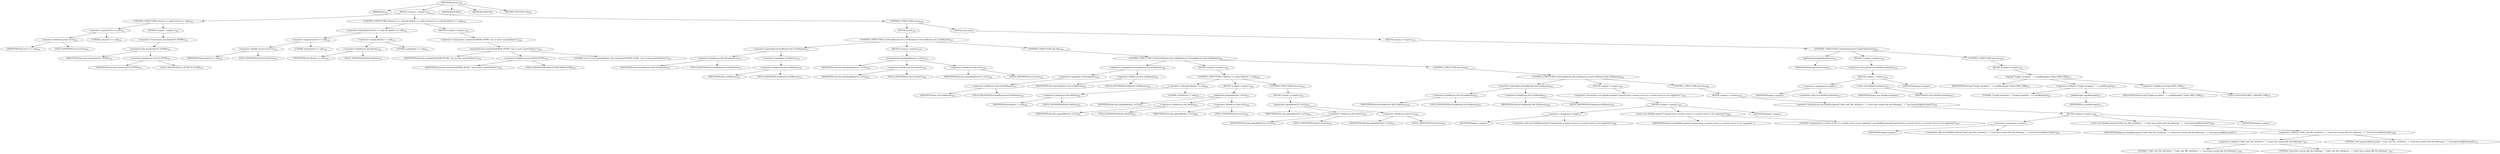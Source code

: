 digraph "execute" {  
"306" [label = <(METHOD,execute)<SUB>189</SUB>> ]
"36" [label = <(PARAM,this)<SUB>189</SUB>> ]
"307" [label = <(BLOCK,&lt;empty&gt;,&lt;empty&gt;)<SUB>189</SUB>> ]
"308" [label = <(CONTROL_STRUCTURE,if (toUri == null),if (toUri == null))<SUB>190</SUB>> ]
"309" [label = <(&lt;operator&gt;.equals,toUri == null)<SUB>190</SUB>> ]
"310" [label = <(&lt;operator&gt;.fieldAccess,this.toUri)<SUB>190</SUB>> ]
"311" [label = <(IDENTIFIER,this,toUri == null)<SUB>190</SUB>> ]
"312" [label = <(FIELD_IDENTIFIER,toUri,toUri)<SUB>190</SUB>> ]
"313" [label = <(LITERAL,null,toUri == null)<SUB>190</SUB>> ]
"314" [label = <(BLOCK,&lt;empty&gt;,&lt;empty&gt;)<SUB>190</SUB>> ]
"315" [label = <(&lt;operator&gt;.throw,throw exactlyOne(TO_ATTRS);)<SUB>191</SUB>> ]
"316" [label = <(exactlyOne,this.exactlyOne(TO_ATTRS))<SUB>191</SUB>> ]
"35" [label = <(IDENTIFIER,this,this.exactlyOne(TO_ATTRS))<SUB>191</SUB>> ]
"317" [label = <(&lt;operator&gt;.fieldAccess,Scp.TO_ATTRS)<SUB>191</SUB>> ]
"318" [label = <(IDENTIFIER,Scp,this.exactlyOne(TO_ATTRS))<SUB>191</SUB>> ]
"319" [label = <(FIELD_IDENTIFIER,TO_ATTRS,TO_ATTRS)<SUB>191</SUB>> ]
"320" [label = <(CONTROL_STRUCTURE,if (fromUri == null &amp;&amp; fileSets == null),if (fromUri == null &amp;&amp; fileSets == null))<SUB>193</SUB>> ]
"321" [label = <(&lt;operator&gt;.logicalAnd,fromUri == null &amp;&amp; fileSets == null)<SUB>193</SUB>> ]
"322" [label = <(&lt;operator&gt;.equals,fromUri == null)<SUB>193</SUB>> ]
"323" [label = <(&lt;operator&gt;.fieldAccess,this.fromUri)<SUB>193</SUB>> ]
"324" [label = <(IDENTIFIER,this,fromUri == null)<SUB>193</SUB>> ]
"325" [label = <(FIELD_IDENTIFIER,fromUri,fromUri)<SUB>193</SUB>> ]
"326" [label = <(LITERAL,null,fromUri == null)<SUB>193</SUB>> ]
"327" [label = <(&lt;operator&gt;.equals,fileSets == null)<SUB>193</SUB>> ]
"328" [label = <(&lt;operator&gt;.fieldAccess,this.fileSets)<SUB>193</SUB>> ]
"329" [label = <(IDENTIFIER,this,fileSets == null)<SUB>193</SUB>> ]
"330" [label = <(FIELD_IDENTIFIER,fileSets,fileSets)<SUB>193</SUB>> ]
"331" [label = <(LITERAL,null,fileSets == null)<SUB>193</SUB>> ]
"332" [label = <(BLOCK,&lt;empty&gt;,&lt;empty&gt;)<SUB>193</SUB>> ]
"333" [label = <(&lt;operator&gt;.throw,throw exactlyOne(FROM_ATTRS, &quot;one or more nested filesets&quot;);)<SUB>194</SUB>> ]
"334" [label = <(exactlyOne,this.exactlyOne(FROM_ATTRS, &quot;one or more nested filesets&quot;))<SUB>194</SUB>> ]
"37" [label = <(IDENTIFIER,this,this.exactlyOne(FROM_ATTRS, &quot;one or more nested filesets&quot;))<SUB>194</SUB>> ]
"335" [label = <(&lt;operator&gt;.fieldAccess,Scp.FROM_ATTRS)<SUB>194</SUB>> ]
"336" [label = <(IDENTIFIER,Scp,this.exactlyOne(FROM_ATTRS, &quot;one or more nested filesets&quot;))<SUB>194</SUB>> ]
"337" [label = <(FIELD_IDENTIFIER,FROM_ATTRS,FROM_ATTRS)<SUB>194</SUB>> ]
"338" [label = <(LITERAL,&quot;one or more nested filesets&quot;,this.exactlyOne(FROM_ATTRS, &quot;one or more nested filesets&quot;))<SUB>194</SUB>> ]
"339" [label = <(CONTROL_STRUCTURE,try,try)<SUB>196</SUB>> ]
"340" [label = <(BLOCK,try,try)<SUB>196</SUB>> ]
"341" [label = <(CONTROL_STRUCTURE,if (isFromRemote &amp;&amp; !isToRemote),if (isFromRemote &amp;&amp; !isToRemote))<SUB>197</SUB>> ]
"342" [label = <(&lt;operator&gt;.logicalAnd,isFromRemote &amp;&amp; !isToRemote)<SUB>197</SUB>> ]
"343" [label = <(&lt;operator&gt;.fieldAccess,this.isFromRemote)<SUB>197</SUB>> ]
"344" [label = <(IDENTIFIER,this,isFromRemote &amp;&amp; !isToRemote)<SUB>197</SUB>> ]
"345" [label = <(FIELD_IDENTIFIER,isFromRemote,isFromRemote)<SUB>197</SUB>> ]
"346" [label = <(&lt;operator&gt;.logicalNot,!isToRemote)<SUB>197</SUB>> ]
"347" [label = <(&lt;operator&gt;.fieldAccess,this.isToRemote)<SUB>197</SUB>> ]
"348" [label = <(IDENTIFIER,this,!isToRemote)<SUB>197</SUB>> ]
"349" [label = <(FIELD_IDENTIFIER,isToRemote,isToRemote)<SUB>197</SUB>> ]
"350" [label = <(BLOCK,&lt;empty&gt;,&lt;empty&gt;)<SUB>197</SUB>> ]
"351" [label = <(download,this.download(fromUri, toUri))<SUB>198</SUB>> ]
"38" [label = <(IDENTIFIER,this,this.download(fromUri, toUri))<SUB>198</SUB>> ]
"352" [label = <(&lt;operator&gt;.fieldAccess,this.fromUri)<SUB>198</SUB>> ]
"353" [label = <(IDENTIFIER,this,this.download(fromUri, toUri))<SUB>198</SUB>> ]
"354" [label = <(FIELD_IDENTIFIER,fromUri,fromUri)<SUB>198</SUB>> ]
"355" [label = <(&lt;operator&gt;.fieldAccess,this.toUri)<SUB>198</SUB>> ]
"356" [label = <(IDENTIFIER,this,this.download(fromUri, toUri))<SUB>198</SUB>> ]
"357" [label = <(FIELD_IDENTIFIER,toUri,toUri)<SUB>198</SUB>> ]
"358" [label = <(CONTROL_STRUCTURE,else,else)<SUB>199</SUB>> ]
"359" [label = <(CONTROL_STRUCTURE,if (!isFromRemote &amp;&amp; isToRemote),if (!isFromRemote &amp;&amp; isToRemote))<SUB>199</SUB>> ]
"360" [label = <(&lt;operator&gt;.logicalAnd,!isFromRemote &amp;&amp; isToRemote)<SUB>199</SUB>> ]
"361" [label = <(&lt;operator&gt;.logicalNot,!isFromRemote)<SUB>199</SUB>> ]
"362" [label = <(&lt;operator&gt;.fieldAccess,this.isFromRemote)<SUB>199</SUB>> ]
"363" [label = <(IDENTIFIER,this,!isFromRemote)<SUB>199</SUB>> ]
"364" [label = <(FIELD_IDENTIFIER,isFromRemote,isFromRemote)<SUB>199</SUB>> ]
"365" [label = <(&lt;operator&gt;.fieldAccess,this.isToRemote)<SUB>199</SUB>> ]
"366" [label = <(IDENTIFIER,this,!isFromRemote &amp;&amp; isToRemote)<SUB>199</SUB>> ]
"367" [label = <(FIELD_IDENTIFIER,isToRemote,isToRemote)<SUB>199</SUB>> ]
"368" [label = <(BLOCK,&lt;empty&gt;,&lt;empty&gt;)<SUB>199</SUB>> ]
"369" [label = <(CONTROL_STRUCTURE,if (fileSets != null),if (fileSets != null))<SUB>200</SUB>> ]
"370" [label = <(&lt;operator&gt;.notEquals,fileSets != null)<SUB>200</SUB>> ]
"371" [label = <(&lt;operator&gt;.fieldAccess,this.fileSets)<SUB>200</SUB>> ]
"372" [label = <(IDENTIFIER,this,fileSets != null)<SUB>200</SUB>> ]
"373" [label = <(FIELD_IDENTIFIER,fileSets,fileSets)<SUB>200</SUB>> ]
"374" [label = <(LITERAL,null,fileSets != null)<SUB>200</SUB>> ]
"375" [label = <(BLOCK,&lt;empty&gt;,&lt;empty&gt;)<SUB>200</SUB>> ]
"376" [label = <(upload,this.upload(fileSets, toUri))<SUB>201</SUB>> ]
"39" [label = <(IDENTIFIER,this,this.upload(fileSets, toUri))<SUB>201</SUB>> ]
"377" [label = <(&lt;operator&gt;.fieldAccess,this.fileSets)<SUB>201</SUB>> ]
"378" [label = <(IDENTIFIER,this,this.upload(fileSets, toUri))<SUB>201</SUB>> ]
"379" [label = <(FIELD_IDENTIFIER,fileSets,fileSets)<SUB>201</SUB>> ]
"380" [label = <(&lt;operator&gt;.fieldAccess,this.toUri)<SUB>201</SUB>> ]
"381" [label = <(IDENTIFIER,this,this.upload(fileSets, toUri))<SUB>201</SUB>> ]
"382" [label = <(FIELD_IDENTIFIER,toUri,toUri)<SUB>201</SUB>> ]
"383" [label = <(CONTROL_STRUCTURE,else,else)<SUB>202</SUB>> ]
"384" [label = <(BLOCK,&lt;empty&gt;,&lt;empty&gt;)<SUB>202</SUB>> ]
"385" [label = <(upload,this.upload(fromUri, toUri))<SUB>203</SUB>> ]
"40" [label = <(IDENTIFIER,this,this.upload(fromUri, toUri))<SUB>203</SUB>> ]
"386" [label = <(&lt;operator&gt;.fieldAccess,this.fromUri)<SUB>203</SUB>> ]
"387" [label = <(IDENTIFIER,this,this.upload(fromUri, toUri))<SUB>203</SUB>> ]
"388" [label = <(FIELD_IDENTIFIER,fromUri,fromUri)<SUB>203</SUB>> ]
"389" [label = <(&lt;operator&gt;.fieldAccess,this.toUri)<SUB>203</SUB>> ]
"390" [label = <(IDENTIFIER,this,this.upload(fromUri, toUri))<SUB>203</SUB>> ]
"391" [label = <(FIELD_IDENTIFIER,toUri,toUri)<SUB>203</SUB>> ]
"392" [label = <(CONTROL_STRUCTURE,else,else)<SUB>205</SUB>> ]
"393" [label = <(CONTROL_STRUCTURE,if (isFromRemote &amp;&amp; isToRemote),if (isFromRemote &amp;&amp; isToRemote))<SUB>205</SUB>> ]
"394" [label = <(&lt;operator&gt;.logicalAnd,isFromRemote &amp;&amp; isToRemote)<SUB>205</SUB>> ]
"395" [label = <(&lt;operator&gt;.fieldAccess,this.isFromRemote)<SUB>205</SUB>> ]
"396" [label = <(IDENTIFIER,this,isFromRemote &amp;&amp; isToRemote)<SUB>205</SUB>> ]
"397" [label = <(FIELD_IDENTIFIER,isFromRemote,isFromRemote)<SUB>205</SUB>> ]
"398" [label = <(&lt;operator&gt;.fieldAccess,this.isToRemote)<SUB>205</SUB>> ]
"399" [label = <(IDENTIFIER,this,isFromRemote &amp;&amp; isToRemote)<SUB>205</SUB>> ]
"400" [label = <(FIELD_IDENTIFIER,isToRemote,isToRemote)<SUB>205</SUB>> ]
"401" [label = <(BLOCK,&lt;empty&gt;,&lt;empty&gt;)<SUB>205</SUB>> ]
"402" [label = <(&lt;operator&gt;.throw,throw new BuildException(&quot;Copying from a remote server to a remote server is not supported.&quot;);)<SUB>206</SUB>> ]
"403" [label = <(BLOCK,&lt;empty&gt;,&lt;empty&gt;)<SUB>206</SUB>> ]
"404" [label = <(&lt;operator&gt;.assignment,&lt;empty&gt;)> ]
"405" [label = <(IDENTIFIER,$obj1,&lt;empty&gt;)> ]
"406" [label = <(&lt;operator&gt;.alloc,new BuildException(&quot;Copying from a remote server to a remote server is not supported.&quot;))<SUB>206</SUB>> ]
"407" [label = <(&lt;init&gt;,new BuildException(&quot;Copying from a remote server to a remote server is not supported.&quot;))<SUB>206</SUB>> ]
"408" [label = <(IDENTIFIER,$obj1,new BuildException(&quot;Copying from a remote server to a remote server is not supported.&quot;))> ]
"409" [label = <(LITERAL,&quot;Copying from a remote server to a remote server is not supported.&quot;,new BuildException(&quot;Copying from a remote server to a remote server is not supported.&quot;))<SUB>207</SUB>> ]
"410" [label = <(IDENTIFIER,$obj1,&lt;empty&gt;)> ]
"411" [label = <(CONTROL_STRUCTURE,else,else)<SUB>208</SUB>> ]
"412" [label = <(BLOCK,&lt;empty&gt;,&lt;empty&gt;)<SUB>208</SUB>> ]
"413" [label = <(&lt;operator&gt;.throw,throw new BuildException(&quot;'todir' and 'file' attributes &quot; + &quot;must have syntax like the following: &quot; + &quot;user:password@host:/path&quot;);)<SUB>209</SUB>> ]
"414" [label = <(BLOCK,&lt;empty&gt;,&lt;empty&gt;)<SUB>209</SUB>> ]
"415" [label = <(&lt;operator&gt;.assignment,&lt;empty&gt;)> ]
"416" [label = <(IDENTIFIER,$obj2,&lt;empty&gt;)> ]
"417" [label = <(&lt;operator&gt;.alloc,new BuildException(&quot;'todir' and 'file' attributes &quot; + &quot;must have syntax like the following: &quot; + &quot;user:password@host:/path&quot;))<SUB>209</SUB>> ]
"418" [label = <(&lt;init&gt;,new BuildException(&quot;'todir' and 'file' attributes &quot; + &quot;must have syntax like the following: &quot; + &quot;user:password@host:/path&quot;))<SUB>209</SUB>> ]
"419" [label = <(IDENTIFIER,$obj2,new BuildException(&quot;'todir' and 'file' attributes &quot; + &quot;must have syntax like the following: &quot; + &quot;user:password@host:/path&quot;))> ]
"420" [label = <(&lt;operator&gt;.addition,&quot;'todir' and 'file' attributes &quot; + &quot;must have syntax like the following: &quot; + &quot;user:password@host:/path&quot;)<SUB>209</SUB>> ]
"421" [label = <(&lt;operator&gt;.addition,&quot;'todir' and 'file' attributes &quot; + &quot;must have syntax like the following: &quot;)<SUB>209</SUB>> ]
"422" [label = <(LITERAL,&quot;'todir' and 'file' attributes &quot;,&quot;'todir' and 'file' attributes &quot; + &quot;must have syntax like the following: &quot;)<SUB>209</SUB>> ]
"423" [label = <(LITERAL,&quot;must have syntax like the following: &quot;,&quot;'todir' and 'file' attributes &quot; + &quot;must have syntax like the following: &quot;)<SUB>210</SUB>> ]
"424" [label = <(LITERAL,&quot;user:password@host:/path&quot;,&quot;'todir' and 'file' attributes &quot; + &quot;must have syntax like the following: &quot; + &quot;user:password@host:/path&quot;)<SUB>211</SUB>> ]
"425" [label = <(IDENTIFIER,$obj2,&lt;empty&gt;)> ]
"426" [label = <(BLOCK,catch,catch)> ]
"427" [label = <(BLOCK,&lt;empty&gt;,&lt;empty&gt;)<SUB>213</SUB>> ]
"428" [label = <(CONTROL_STRUCTURE,if (getFailonerror()),if (getFailonerror()))<SUB>214</SUB>> ]
"429" [label = <(getFailonerror,getFailonerror())<SUB>214</SUB>> ]
"41" [label = <(IDENTIFIER,this,getFailonerror())<SUB>214</SUB>> ]
"430" [label = <(BLOCK,&lt;empty&gt;,&lt;empty&gt;)<SUB>214</SUB>> ]
"431" [label = <(&lt;operator&gt;.throw,throw new BuildException(e);)<SUB>215</SUB>> ]
"432" [label = <(BLOCK,&lt;empty&gt;,&lt;empty&gt;)<SUB>215</SUB>> ]
"433" [label = <(&lt;operator&gt;.assignment,&lt;empty&gt;)> ]
"434" [label = <(IDENTIFIER,$obj3,&lt;empty&gt;)> ]
"435" [label = <(&lt;operator&gt;.alloc,new BuildException(e))<SUB>215</SUB>> ]
"436" [label = <(&lt;init&gt;,new BuildException(e))<SUB>215</SUB>> ]
"437" [label = <(IDENTIFIER,$obj3,new BuildException(e))> ]
"438" [label = <(IDENTIFIER,e,new BuildException(e))<SUB>215</SUB>> ]
"439" [label = <(IDENTIFIER,$obj3,&lt;empty&gt;)> ]
"440" [label = <(CONTROL_STRUCTURE,else,else)<SUB>216</SUB>> ]
"441" [label = <(BLOCK,&lt;empty&gt;,&lt;empty&gt;)<SUB>216</SUB>> ]
"442" [label = <(log,log(&quot;Caught exception: &quot; + e.getMessage(), Project.MSG_ERR))<SUB>217</SUB>> ]
"42" [label = <(IDENTIFIER,this,log(&quot;Caught exception: &quot; + e.getMessage(), Project.MSG_ERR))<SUB>217</SUB>> ]
"443" [label = <(&lt;operator&gt;.addition,&quot;Caught exception: &quot; + e.getMessage())<SUB>217</SUB>> ]
"444" [label = <(LITERAL,&quot;Caught exception: &quot;,&quot;Caught exception: &quot; + e.getMessage())<SUB>217</SUB>> ]
"445" [label = <(getMessage,e.getMessage())<SUB>217</SUB>> ]
"446" [label = <(IDENTIFIER,e,e.getMessage())<SUB>217</SUB>> ]
"447" [label = <(&lt;operator&gt;.fieldAccess,Project.MSG_ERR)<SUB>217</SUB>> ]
"448" [label = <(IDENTIFIER,Project,log(&quot;Caught exception: &quot; + e.getMessage(), Project.MSG_ERR))<SUB>217</SUB>> ]
"449" [label = <(FIELD_IDENTIFIER,MSG_ERR,MSG_ERR)<SUB>217</SUB>> ]
"450" [label = <(MODIFIER,PUBLIC)> ]
"451" [label = <(MODIFIER,VIRTUAL)> ]
"452" [label = <(METHOD_RETURN,void)<SUB>189</SUB>> ]
  "306" -> "36" 
  "306" -> "307" 
  "306" -> "450" 
  "306" -> "451" 
  "306" -> "452" 
  "307" -> "308" 
  "307" -> "320" 
  "307" -> "339" 
  "308" -> "309" 
  "308" -> "314" 
  "309" -> "310" 
  "309" -> "313" 
  "310" -> "311" 
  "310" -> "312" 
  "314" -> "315" 
  "315" -> "316" 
  "316" -> "35" 
  "316" -> "317" 
  "317" -> "318" 
  "317" -> "319" 
  "320" -> "321" 
  "320" -> "332" 
  "321" -> "322" 
  "321" -> "327" 
  "322" -> "323" 
  "322" -> "326" 
  "323" -> "324" 
  "323" -> "325" 
  "327" -> "328" 
  "327" -> "331" 
  "328" -> "329" 
  "328" -> "330" 
  "332" -> "333" 
  "333" -> "334" 
  "334" -> "37" 
  "334" -> "335" 
  "334" -> "338" 
  "335" -> "336" 
  "335" -> "337" 
  "339" -> "340" 
  "339" -> "426" 
  "340" -> "341" 
  "341" -> "342" 
  "341" -> "350" 
  "341" -> "358" 
  "342" -> "343" 
  "342" -> "346" 
  "343" -> "344" 
  "343" -> "345" 
  "346" -> "347" 
  "347" -> "348" 
  "347" -> "349" 
  "350" -> "351" 
  "351" -> "38" 
  "351" -> "352" 
  "351" -> "355" 
  "352" -> "353" 
  "352" -> "354" 
  "355" -> "356" 
  "355" -> "357" 
  "358" -> "359" 
  "359" -> "360" 
  "359" -> "368" 
  "359" -> "392" 
  "360" -> "361" 
  "360" -> "365" 
  "361" -> "362" 
  "362" -> "363" 
  "362" -> "364" 
  "365" -> "366" 
  "365" -> "367" 
  "368" -> "369" 
  "369" -> "370" 
  "369" -> "375" 
  "369" -> "383" 
  "370" -> "371" 
  "370" -> "374" 
  "371" -> "372" 
  "371" -> "373" 
  "375" -> "376" 
  "376" -> "39" 
  "376" -> "377" 
  "376" -> "380" 
  "377" -> "378" 
  "377" -> "379" 
  "380" -> "381" 
  "380" -> "382" 
  "383" -> "384" 
  "384" -> "385" 
  "385" -> "40" 
  "385" -> "386" 
  "385" -> "389" 
  "386" -> "387" 
  "386" -> "388" 
  "389" -> "390" 
  "389" -> "391" 
  "392" -> "393" 
  "393" -> "394" 
  "393" -> "401" 
  "393" -> "411" 
  "394" -> "395" 
  "394" -> "398" 
  "395" -> "396" 
  "395" -> "397" 
  "398" -> "399" 
  "398" -> "400" 
  "401" -> "402" 
  "402" -> "403" 
  "403" -> "404" 
  "403" -> "407" 
  "403" -> "410" 
  "404" -> "405" 
  "404" -> "406" 
  "407" -> "408" 
  "407" -> "409" 
  "411" -> "412" 
  "412" -> "413" 
  "413" -> "414" 
  "414" -> "415" 
  "414" -> "418" 
  "414" -> "425" 
  "415" -> "416" 
  "415" -> "417" 
  "418" -> "419" 
  "418" -> "420" 
  "420" -> "421" 
  "420" -> "424" 
  "421" -> "422" 
  "421" -> "423" 
  "426" -> "427" 
  "427" -> "428" 
  "428" -> "429" 
  "428" -> "430" 
  "428" -> "440" 
  "429" -> "41" 
  "430" -> "431" 
  "431" -> "432" 
  "432" -> "433" 
  "432" -> "436" 
  "432" -> "439" 
  "433" -> "434" 
  "433" -> "435" 
  "436" -> "437" 
  "436" -> "438" 
  "440" -> "441" 
  "441" -> "442" 
  "442" -> "42" 
  "442" -> "443" 
  "442" -> "447" 
  "443" -> "444" 
  "443" -> "445" 
  "445" -> "446" 
  "447" -> "448" 
  "447" -> "449" 
}
